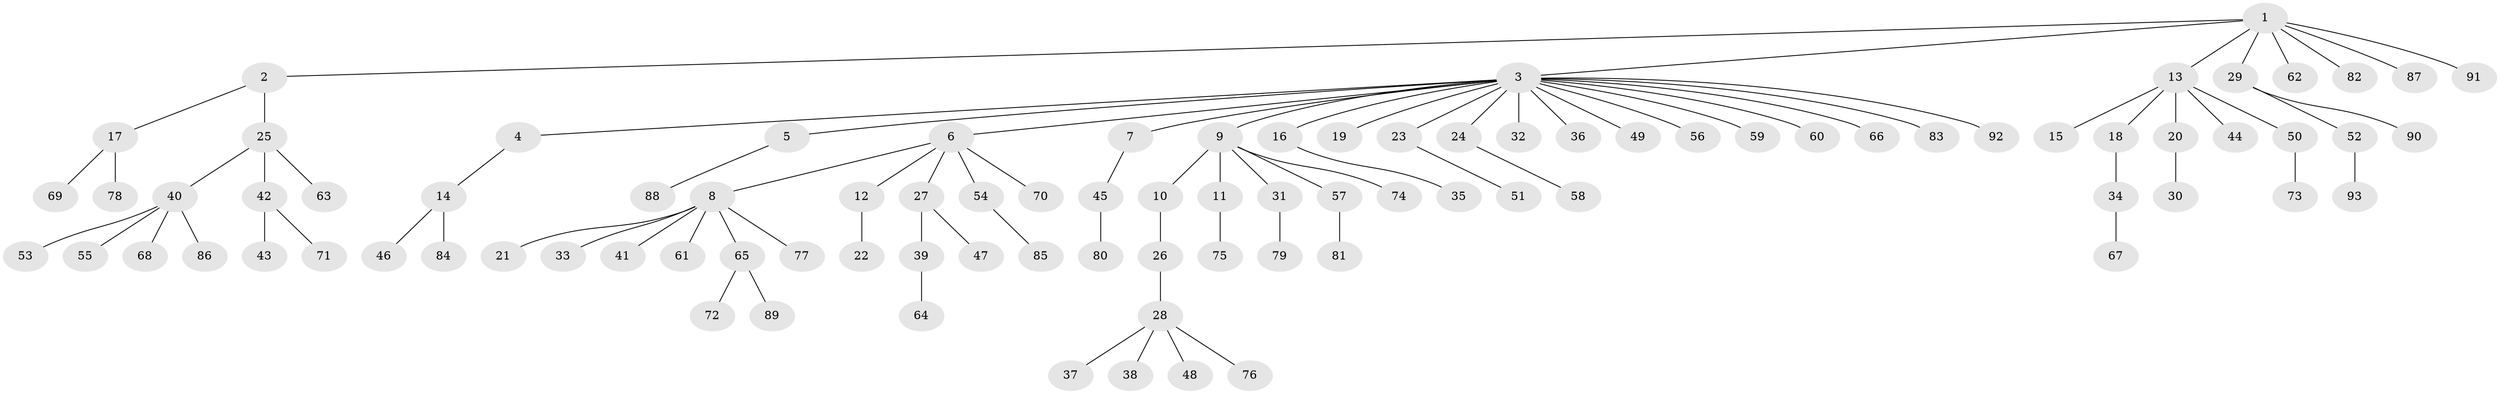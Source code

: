 // coarse degree distribution, {1: 0.6785714285714286, 2: 0.17857142857142858, 3: 0.07142857142857142, 15: 0.03571428571428571, 4: 0.03571428571428571}
// Generated by graph-tools (version 1.1) at 2025/36/03/04/25 23:36:41]
// undirected, 93 vertices, 92 edges
graph export_dot {
  node [color=gray90,style=filled];
  1;
  2;
  3;
  4;
  5;
  6;
  7;
  8;
  9;
  10;
  11;
  12;
  13;
  14;
  15;
  16;
  17;
  18;
  19;
  20;
  21;
  22;
  23;
  24;
  25;
  26;
  27;
  28;
  29;
  30;
  31;
  32;
  33;
  34;
  35;
  36;
  37;
  38;
  39;
  40;
  41;
  42;
  43;
  44;
  45;
  46;
  47;
  48;
  49;
  50;
  51;
  52;
  53;
  54;
  55;
  56;
  57;
  58;
  59;
  60;
  61;
  62;
  63;
  64;
  65;
  66;
  67;
  68;
  69;
  70;
  71;
  72;
  73;
  74;
  75;
  76;
  77;
  78;
  79;
  80;
  81;
  82;
  83;
  84;
  85;
  86;
  87;
  88;
  89;
  90;
  91;
  92;
  93;
  1 -- 2;
  1 -- 3;
  1 -- 13;
  1 -- 29;
  1 -- 62;
  1 -- 82;
  1 -- 87;
  1 -- 91;
  2 -- 17;
  2 -- 25;
  3 -- 4;
  3 -- 5;
  3 -- 6;
  3 -- 7;
  3 -- 9;
  3 -- 16;
  3 -- 19;
  3 -- 23;
  3 -- 24;
  3 -- 32;
  3 -- 36;
  3 -- 49;
  3 -- 56;
  3 -- 59;
  3 -- 60;
  3 -- 66;
  3 -- 83;
  3 -- 92;
  4 -- 14;
  5 -- 88;
  6 -- 8;
  6 -- 12;
  6 -- 27;
  6 -- 54;
  6 -- 70;
  7 -- 45;
  8 -- 21;
  8 -- 33;
  8 -- 41;
  8 -- 61;
  8 -- 65;
  8 -- 77;
  9 -- 10;
  9 -- 11;
  9 -- 31;
  9 -- 57;
  9 -- 74;
  10 -- 26;
  11 -- 75;
  12 -- 22;
  13 -- 15;
  13 -- 18;
  13 -- 20;
  13 -- 44;
  13 -- 50;
  14 -- 46;
  14 -- 84;
  16 -- 35;
  17 -- 69;
  17 -- 78;
  18 -- 34;
  20 -- 30;
  23 -- 51;
  24 -- 58;
  25 -- 40;
  25 -- 42;
  25 -- 63;
  26 -- 28;
  27 -- 39;
  27 -- 47;
  28 -- 37;
  28 -- 38;
  28 -- 48;
  28 -- 76;
  29 -- 52;
  29 -- 90;
  31 -- 79;
  34 -- 67;
  39 -- 64;
  40 -- 53;
  40 -- 55;
  40 -- 68;
  40 -- 86;
  42 -- 43;
  42 -- 71;
  45 -- 80;
  50 -- 73;
  52 -- 93;
  54 -- 85;
  57 -- 81;
  65 -- 72;
  65 -- 89;
}

